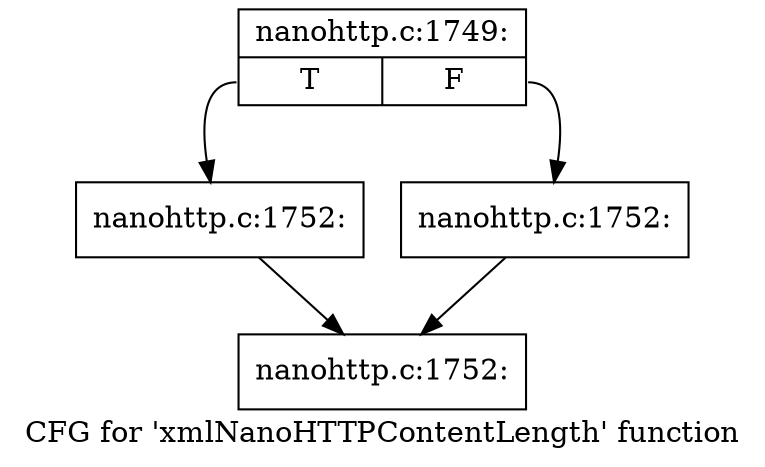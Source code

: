 digraph "CFG for 'xmlNanoHTTPContentLength' function" {
	label="CFG for 'xmlNanoHTTPContentLength' function";

	Node0x4435350 [shape=record,label="{nanohttp.c:1749:|{<s0>T|<s1>F}}"];
	Node0x4435350:s0 -> Node0x4434890;
	Node0x4435350:s1 -> Node0x44348e0;
	Node0x4434890 [shape=record,label="{nanohttp.c:1752:}"];
	Node0x4434890 -> Node0x4434930;
	Node0x44348e0 [shape=record,label="{nanohttp.c:1752:}"];
	Node0x44348e0 -> Node0x4434930;
	Node0x4434930 [shape=record,label="{nanohttp.c:1752:}"];
}
